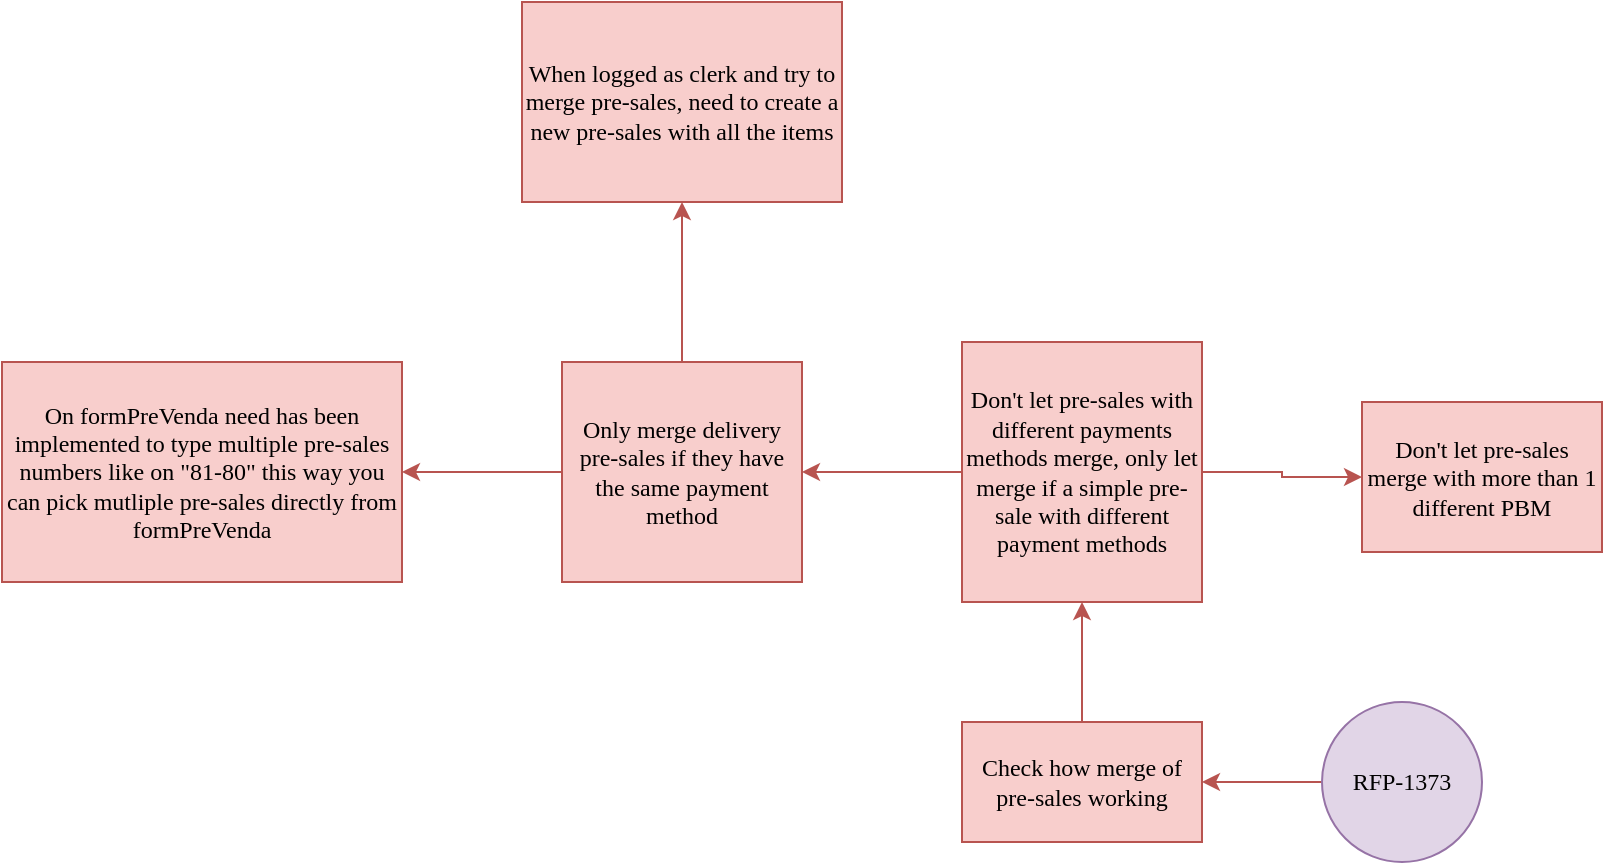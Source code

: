 <mxfile version="22.1.16" type="github">
  <diagram name="Page-1" id="ImxAfaow_QXyQBpGd_pP">
    <mxGraphModel dx="2261" dy="754" grid="1" gridSize="10" guides="1" tooltips="1" connect="1" arrows="1" fold="1" page="1" pageScale="1" pageWidth="827" pageHeight="1169" math="0" shadow="0">
      <root>
        <mxCell id="0" />
        <mxCell id="1" parent="0" />
        <mxCell id="kvW7x50fLo4E_DqDTmqZ-3" value="" style="edgeStyle=orthogonalEdgeStyle;rounded=0;orthogonalLoop=1;jettySize=auto;html=1;fillColor=#f8cecc;strokeColor=#b85450;" parent="1" source="kvW7x50fLo4E_DqDTmqZ-1" target="kvW7x50fLo4E_DqDTmqZ-2" edge="1">
          <mxGeometry relative="1" as="geometry" />
        </mxCell>
        <mxCell id="kvW7x50fLo4E_DqDTmqZ-1" value="RFP-1373" style="ellipse;whiteSpace=wrap;html=1;aspect=fixed;fillColor=#e1d5e7;strokeColor=#9673a6;fontFamily=Lucida Console;" parent="1" vertex="1">
          <mxGeometry x="370" y="350" width="80" height="80" as="geometry" />
        </mxCell>
        <mxCell id="kvW7x50fLo4E_DqDTmqZ-5" value="" style="edgeStyle=orthogonalEdgeStyle;rounded=0;orthogonalLoop=1;jettySize=auto;html=1;fillColor=#f8cecc;strokeColor=#b85450;" parent="1" source="kvW7x50fLo4E_DqDTmqZ-2" target="kvW7x50fLo4E_DqDTmqZ-4" edge="1">
          <mxGeometry relative="1" as="geometry" />
        </mxCell>
        <mxCell id="kvW7x50fLo4E_DqDTmqZ-2" value="Check how merge of pre-sales working" style="whiteSpace=wrap;html=1;fontFamily=Lucida Console;fillColor=#f8cecc;strokeColor=#b85450;" parent="1" vertex="1">
          <mxGeometry x="190" y="360" width="120" height="60" as="geometry" />
        </mxCell>
        <mxCell id="kvW7x50fLo4E_DqDTmqZ-7" value="" style="edgeStyle=orthogonalEdgeStyle;rounded=0;orthogonalLoop=1;jettySize=auto;html=1;fillColor=#f8cecc;strokeColor=#b85450;" parent="1" source="kvW7x50fLo4E_DqDTmqZ-4" target="kvW7x50fLo4E_DqDTmqZ-6" edge="1">
          <mxGeometry relative="1" as="geometry" />
        </mxCell>
        <mxCell id="kvW7x50fLo4E_DqDTmqZ-9" value="" style="edgeStyle=orthogonalEdgeStyle;rounded=0;orthogonalLoop=1;jettySize=auto;html=1;fillColor=#f8cecc;strokeColor=#b85450;" parent="1" source="kvW7x50fLo4E_DqDTmqZ-4" target="kvW7x50fLo4E_DqDTmqZ-8" edge="1">
          <mxGeometry relative="1" as="geometry" />
        </mxCell>
        <mxCell id="kvW7x50fLo4E_DqDTmqZ-4" value="Don&#39;t let pre-sales with different payments methods merge, only let merge if a simple pre-sale with different payment methods" style="whiteSpace=wrap;html=1;fontFamily=Lucida Console;fillColor=#f8cecc;strokeColor=#b85450;" parent="1" vertex="1">
          <mxGeometry x="190" y="170" width="120" height="130" as="geometry" />
        </mxCell>
        <mxCell id="kvW7x50fLo4E_DqDTmqZ-6" value="Don&#39;t let pre-sales merge with more than 1 different PBM" style="whiteSpace=wrap;html=1;fontFamily=Lucida Console;fillColor=#f8cecc;strokeColor=#b85450;" parent="1" vertex="1">
          <mxGeometry x="390" y="200" width="120" height="75" as="geometry" />
        </mxCell>
        <mxCell id="QppGUUmqxxTd2zURWtjB-2" value="" style="edgeStyle=orthogonalEdgeStyle;rounded=0;orthogonalLoop=1;jettySize=auto;html=1;fillColor=#f8cecc;strokeColor=#b85450;" edge="1" parent="1" source="kvW7x50fLo4E_DqDTmqZ-8" target="QppGUUmqxxTd2zURWtjB-1">
          <mxGeometry relative="1" as="geometry" />
        </mxCell>
        <mxCell id="QppGUUmqxxTd2zURWtjB-6" value="" style="edgeStyle=orthogonalEdgeStyle;rounded=0;orthogonalLoop=1;jettySize=auto;html=1;fillColor=#f8cecc;strokeColor=#b85450;" edge="1" parent="1" source="kvW7x50fLo4E_DqDTmqZ-8" target="QppGUUmqxxTd2zURWtjB-5">
          <mxGeometry relative="1" as="geometry" />
        </mxCell>
        <mxCell id="kvW7x50fLo4E_DqDTmqZ-8" value="Only merge delivery pre-sales if they have the same payment method" style="whiteSpace=wrap;html=1;fontFamily=Lucida Console;fillColor=#f8cecc;strokeColor=#b85450;" parent="1" vertex="1">
          <mxGeometry x="-10" y="180" width="120" height="110" as="geometry" />
        </mxCell>
        <mxCell id="QppGUUmqxxTd2zURWtjB-1" value="When logged as clerk and try to merge pre-sales, need to create a new pre-sales with all the items" style="whiteSpace=wrap;html=1;fontFamily=Lucida Console;fillColor=#f8cecc;strokeColor=#b85450;" vertex="1" parent="1">
          <mxGeometry x="-30" width="160" height="100" as="geometry" />
        </mxCell>
        <mxCell id="QppGUUmqxxTd2zURWtjB-5" value="On formPreVenda need has been implemented to type multiple pre-sales numbers like on &quot;81-80&quot; this way you can pick mutliple pre-sales directly from formPreVenda" style="whiteSpace=wrap;html=1;fontFamily=Lucida Console;fillColor=#f8cecc;strokeColor=#b85450;" vertex="1" parent="1">
          <mxGeometry x="-290" y="180" width="200" height="110" as="geometry" />
        </mxCell>
      </root>
    </mxGraphModel>
  </diagram>
</mxfile>
